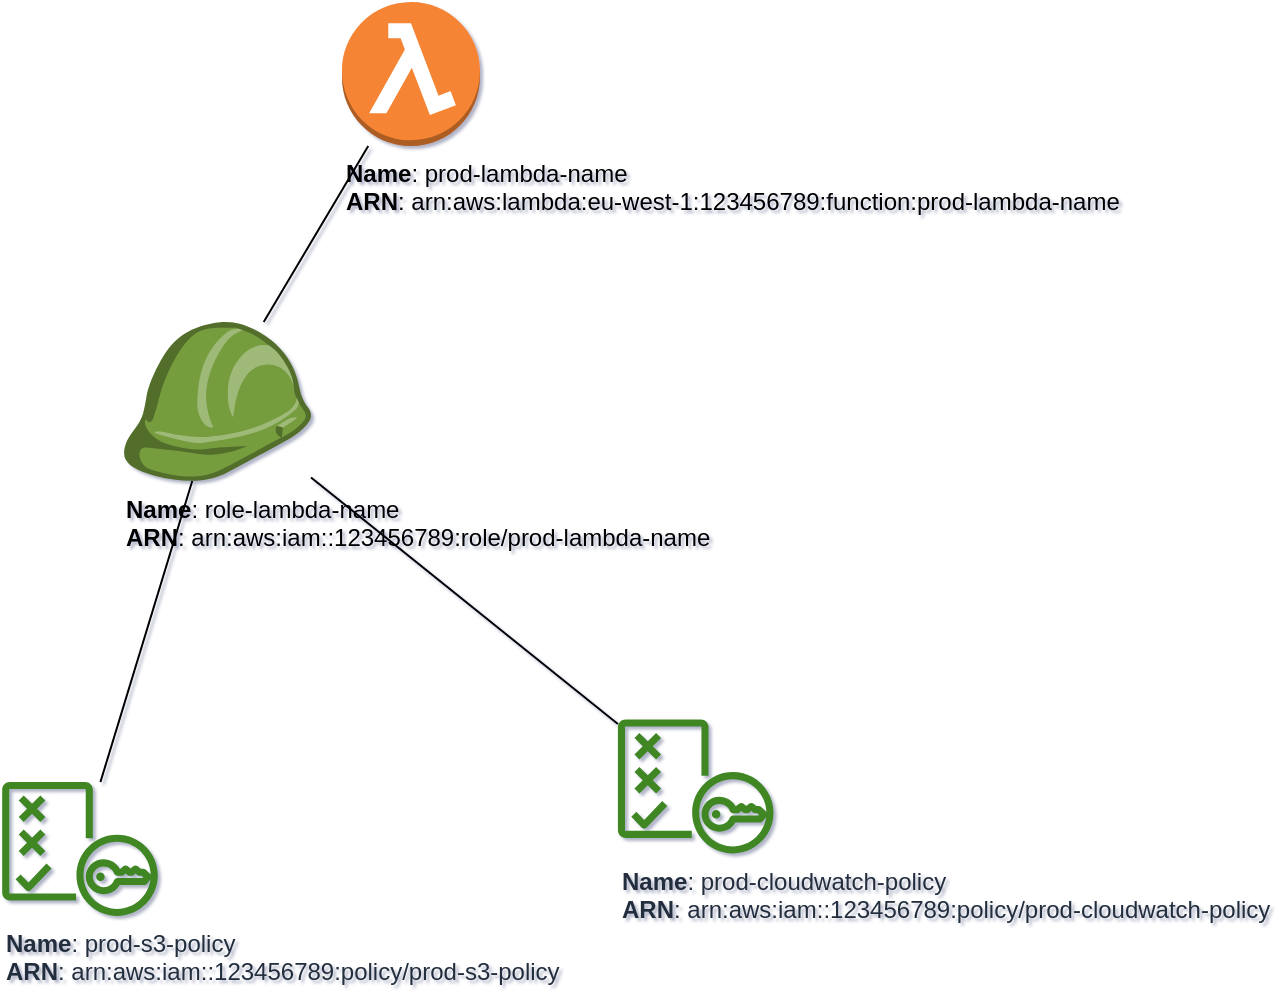 <mxfile type="MultiCloud">
	<diagram id="diagram_1" name="AWS components">
		<mxGraphModel dx="1015" dy="661" grid="1" gridSize="10" guides="1" tooltips="1" connect="1" arrows="1" fold="1" page="1" pageScale="1" pageWidth="850" pageHeight="1100" math="0" shadow="1">
			<root>
				<mxCell id="0" />
				<mxCell id="1" parent="0" />
				<mxCell id="vertex:lambda_function:arn:aws:lambda:eu-west-1:123456789:function:prod-lambda-name" value="&lt;b&gt;Name&lt;/b&gt;: prod-lambda-name&lt;BR&gt;&lt;b&gt;ARN&lt;/b&gt;: arn:aws:lambda:eu-west-1:123456789:function:prod-lambda-name " style="verticalLabelPosition=bottom;html=1;verticalAlign=top;aspect=fixed;align=left;pointerEvents=1;shape=mxgraph.aws3.lambda_function;prIcon=server;fillColor=#F58534;gradientColor=none;html=1;" parent="1" vertex="1">
					<mxGeometry width="69" height="72" as="geometry" x="-30" y="-30" />
				</mxCell>
				<mxCell id="vertex:iam_role:arn:aws:iam::123456789:role/prod-lambda-name" value="&lt;b&gt;Name&lt;/b&gt;: role-lambda-name&lt;BR&gt;&lt;b&gt;ARN&lt;/b&gt;: arn:aws:iam::123456789:role/prod-lambda-name " style="outlineConnect=0;dashed=0;verticalLabelPosition=bottom;verticalAlign=top;align=left;html=1;shape=mxgraph.aws3.role;fillColor=#759C3E;gradientColor=none;" parent="1" vertex="1">
					<mxGeometry width="94.5" height="79.5" as="geometry" x="-140" y="130.0" />
				</mxCell>
				<mxCell id="vertex:iam_policy:arn:aws:iam::123456789:policy/prod-cloudwatch-policy" value="&lt;b&gt;Name&lt;/b&gt;: prod-cloudwatch-policy&lt;BR&gt;&lt;b&gt;ARN&lt;/b&gt;: arn:aws:iam::123456789:policy/prod-cloudwatch-policy " style="sketch=0;outlineConnect=0;fontColor=#232F3E;gradientColor=none;fillColor=#3F8624;strokeColor=none;dashed=0;verticalLabelPosition=bottom;verticalAlign=top;align=left;html=1;fontSize=12;fontStyle=0;aspect=fixed;pointerEvents=1;shape=mxgraph.aws4.policy;" parent="1" vertex="1">
					<mxGeometry width="78" height="67" as="geometry" x="107.859" y="328.733" />
				</mxCell>
				<mxCell id="vertex:iam_policy:arn:aws:iam::123456789:policy/prod-s3-policy" value="&lt;b&gt;Name&lt;/b&gt;: prod-s3-policy&lt;BR&gt;&lt;b&gt;ARN&lt;/b&gt;: arn:aws:iam::123456789:policy/prod-s3-policy " style="sketch=0;outlineConnect=0;fontColor=#232F3E;gradientColor=none;fillColor=#3F8624;strokeColor=none;dashed=0;verticalLabelPosition=bottom;verticalAlign=top;align=left;html=1;fontSize=12;fontStyle=0;aspect=fixed;pointerEvents=1;shape=mxgraph.aws4.policy;" parent="1" vertex="1">
					<mxGeometry width="78" height="67" as="geometry" x="-200.001" y="359.997" />
				</mxCell>
				<mxCell id="edge:lambda_function:arn:aws:lambda:eu-west-1:123456789:function:prod-lambda-name:to:iam_role:arn:aws:iam::123456789:role/prod-lambda-name" style="endFill=0;endArrow=none;endArrow=none;" parent="1" source="vertex:lambda_function:arn:aws:lambda:eu-west-1:123456789:function:prod-lambda-name" target="vertex:iam_role:arn:aws:iam::123456789:role/prod-lambda-name" edge="2">
					<mxGeometry as="geometry" />
				</mxCell>
				<mxCell id="edge:iam_role:arn:aws:iam::123456789:role/prod-lambda-name:to:iam_policy:arn:aws:iam::123456789:policy/prod-cloudwatch-policy" style="endFill=0;endArrow=none;endArrow=none;" parent="1" source="vertex:iam_role:arn:aws:iam::123456789:role/prod-lambda-name" target="vertex:iam_policy:arn:aws:iam::123456789:policy/prod-cloudwatch-policy" edge="2">
					<mxGeometry as="geometry" />
				</mxCell>
				<mxCell id="edge:iam_role:arn:aws:iam::123456789:role/prod-lambda-name:to:iam_policy:arn:aws:iam::123456789:policy/prod-s3-policy" style="endFill=0;endArrow=none;endArrow=none;" parent="1" source="vertex:iam_role:arn:aws:iam::123456789:role/prod-lambda-name" target="vertex:iam_policy:arn:aws:iam::123456789:policy/prod-s3-policy" edge="2">
					<mxGeometry as="geometry" />
				</mxCell>
			</root>
		</mxGraphModel>
	</diagram>
</mxfile>